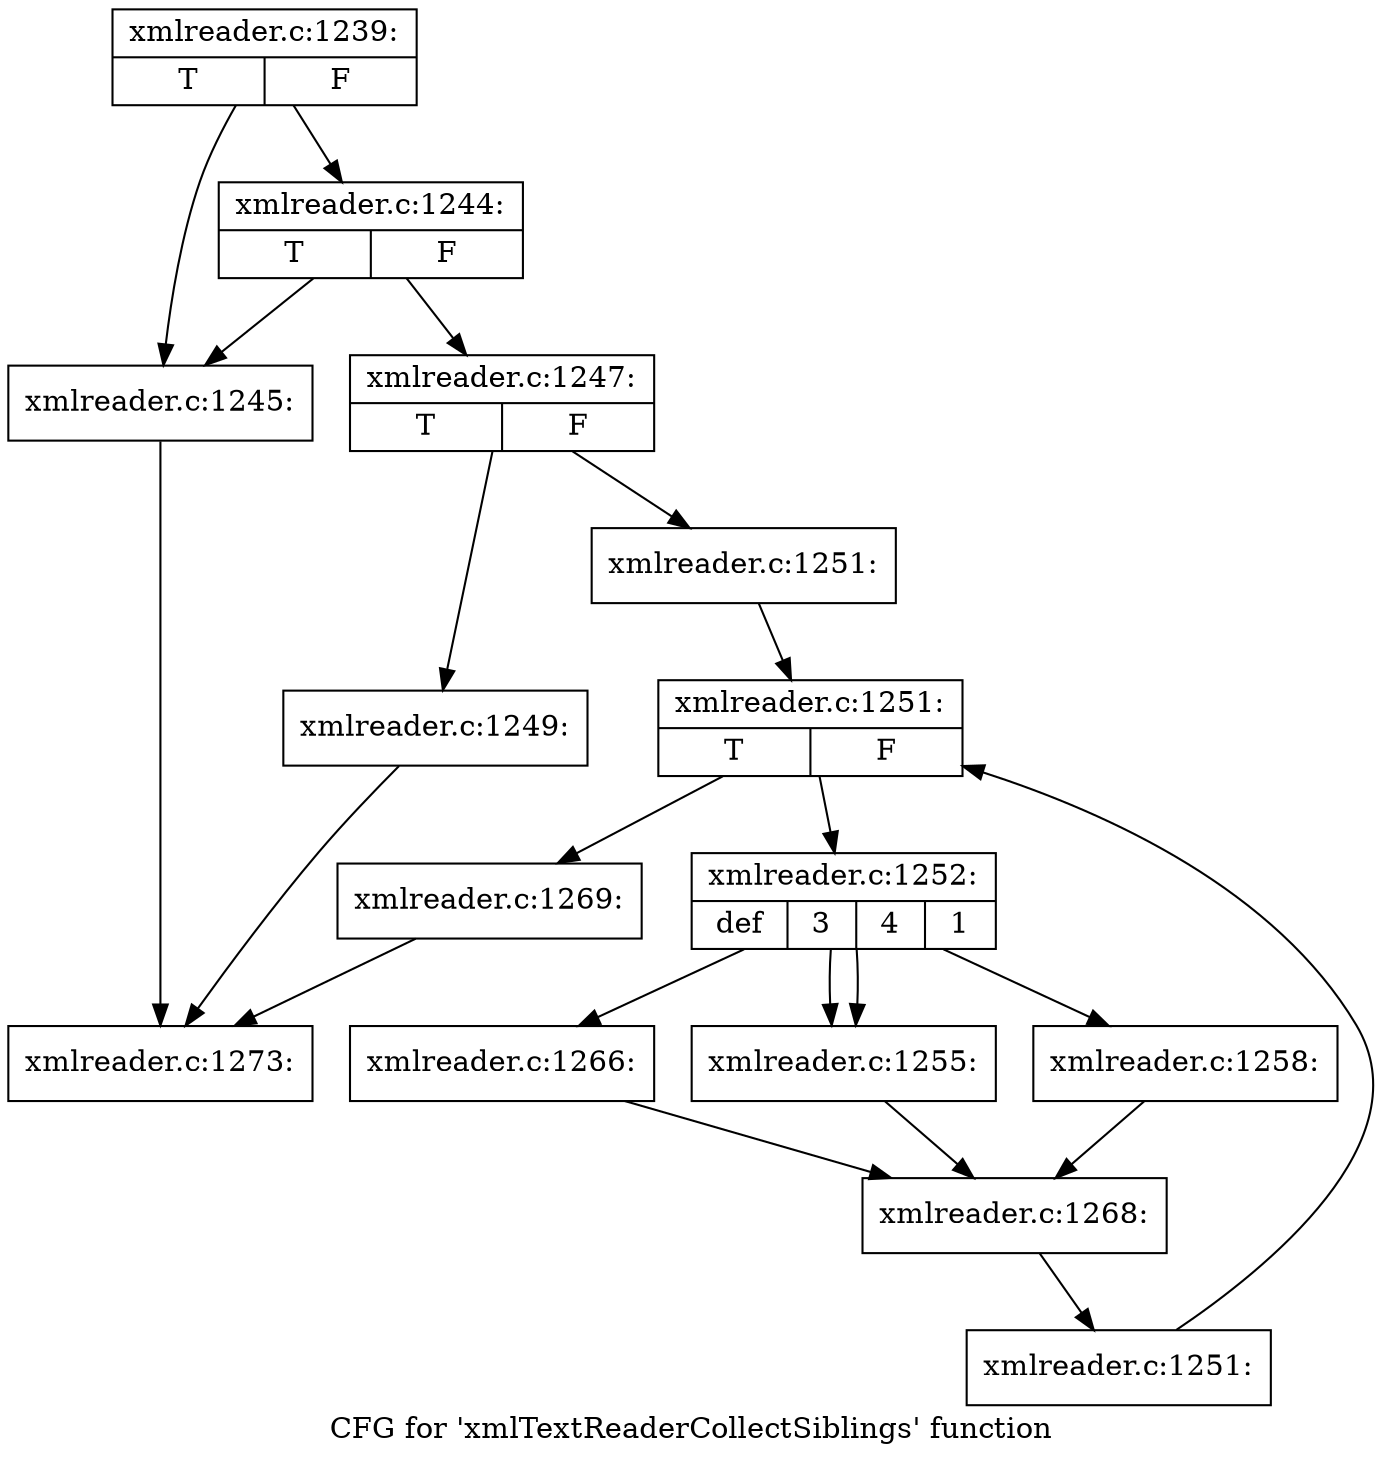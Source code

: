 digraph "CFG for 'xmlTextReaderCollectSiblings' function" {
	label="CFG for 'xmlTextReaderCollectSiblings' function";

	Node0x49b88d0 [shape=record,label="{xmlreader.c:1239:|{<s0>T|<s1>F}}"];
	Node0x49b88d0 -> Node0x49b9530;
	Node0x49b88d0 -> Node0x49b95d0;
	Node0x49b95d0 [shape=record,label="{xmlreader.c:1244:|{<s0>T|<s1>F}}"];
	Node0x49b95d0 -> Node0x49b9530;
	Node0x49b95d0 -> Node0x49b9580;
	Node0x49b9530 [shape=record,label="{xmlreader.c:1245:}"];
	Node0x49b9530 -> Node0x49b9380;
	Node0x49b9580 [shape=record,label="{xmlreader.c:1247:|{<s0>T|<s1>F}}"];
	Node0x49b9580 -> Node0x49b9f40;
	Node0x49b9580 -> Node0x49b9f90;
	Node0x49b9f40 [shape=record,label="{xmlreader.c:1249:}"];
	Node0x49b9f40 -> Node0x49b9380;
	Node0x49b9f90 [shape=record,label="{xmlreader.c:1251:}"];
	Node0x49b9f90 -> Node0x49ba440;
	Node0x49ba440 [shape=record,label="{xmlreader.c:1251:|{<s0>T|<s1>F}}"];
	Node0x49ba440 -> Node0x49ba720;
	Node0x49ba440 -> Node0x49ba3b0;
	Node0x49ba720 [shape=record,label="{xmlreader.c:1252:|{<s0>def|<s1>3|<s2>4|<s3>1}}"];
	Node0x49ba720 -> Node0x49baba0;
	Node0x49ba720 -> Node0x49baee0;
	Node0x49ba720 -> Node0x49baee0;
	Node0x49ba720 -> Node0x49bb2e0;
	Node0x49baee0 [shape=record,label="{xmlreader.c:1255:}"];
	Node0x49baee0 -> Node0x49ba9f0;
	Node0x49bb2e0 [shape=record,label="{xmlreader.c:1258:}"];
	Node0x49bb2e0 -> Node0x49ba9f0;
	Node0x49baba0 [shape=record,label="{xmlreader.c:1266:}"];
	Node0x49baba0 -> Node0x49ba9f0;
	Node0x49ba9f0 [shape=record,label="{xmlreader.c:1268:}"];
	Node0x49ba9f0 -> Node0x49ba690;
	Node0x49ba690 [shape=record,label="{xmlreader.c:1251:}"];
	Node0x49ba690 -> Node0x49ba440;
	Node0x49ba3b0 [shape=record,label="{xmlreader.c:1269:}"];
	Node0x49ba3b0 -> Node0x49b9380;
	Node0x49b9380 [shape=record,label="{xmlreader.c:1273:}"];
}
